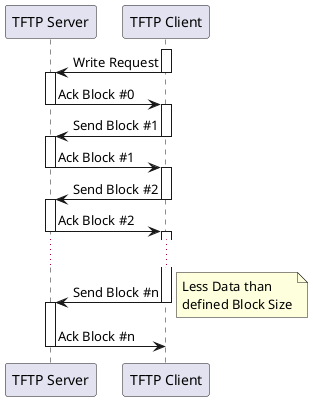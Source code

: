 @startuml

participant "TFTP Server" as server
participant "TFTP Client" as client

activate client
client -> server : Write Request
deactivate client
activate server
client <- server : Ack Block #0
deactivate server
activate client
client -> server : Send Block #1
deactivate client
activate server
client <- server : Ack Block #1
deactivate server
activate client
client -> server : Send Block #2
deactivate client
activate server
client <- server : Ack Block #2
deactivate server
activate client
...
client -> server : Send Block #n
note right: Less Data than \ndefined Block Size
deactivate client
activate server
client <- server : Ack Block #n
deactivate server



@enduml